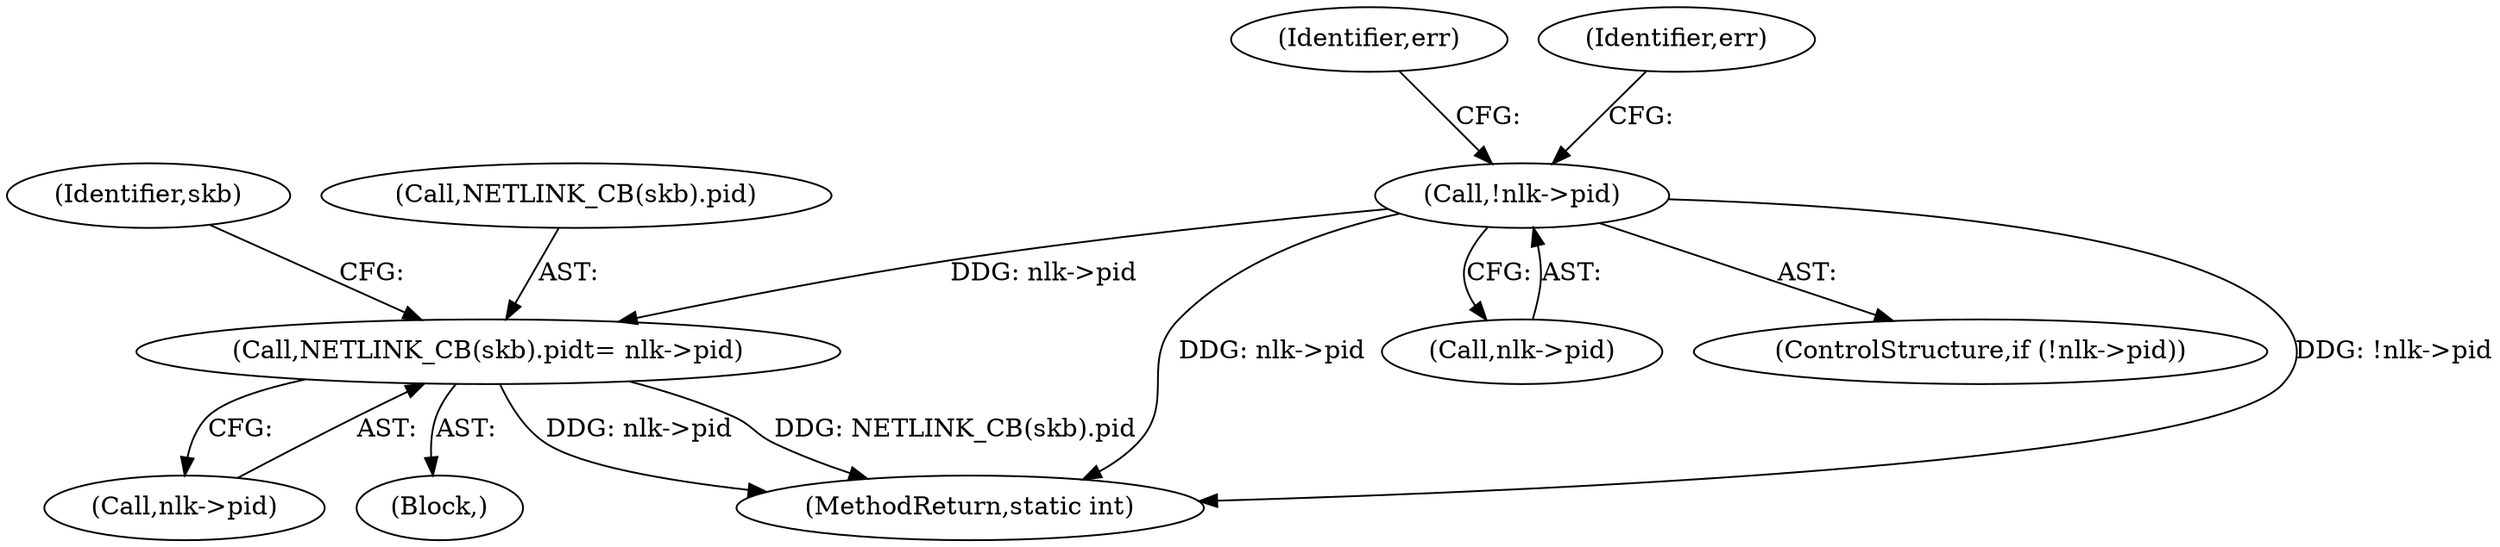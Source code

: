 digraph "0_linux_20e1db19db5d6b9e4e83021595eab0dc8f107bef_0@pointer" {
"1000223" [label="(Call,!nlk->pid)"];
"1000262" [label="(Call,NETLINK_CB(skb).pid\t= nlk->pid)"];
"1000262" [label="(Call,NETLINK_CB(skb).pid\t= nlk->pid)"];
"1000229" [label="(Identifier,err)"];
"1000236" [label="(Identifier,err)"];
"1000273" [label="(Identifier,skb)"];
"1000223" [label="(Call,!nlk->pid)"];
"1000347" [label="(MethodReturn,static int)"];
"1000267" [label="(Call,nlk->pid)"];
"1000224" [label="(Call,nlk->pid)"];
"1000222" [label="(ControlStructure,if (!nlk->pid))"];
"1000105" [label="(Block,)"];
"1000263" [label="(Call,NETLINK_CB(skb).pid)"];
"1000223" -> "1000222"  [label="AST: "];
"1000223" -> "1000224"  [label="CFG: "];
"1000224" -> "1000223"  [label="AST: "];
"1000229" -> "1000223"  [label="CFG: "];
"1000236" -> "1000223"  [label="CFG: "];
"1000223" -> "1000347"  [label="DDG: !nlk->pid"];
"1000223" -> "1000347"  [label="DDG: nlk->pid"];
"1000223" -> "1000262"  [label="DDG: nlk->pid"];
"1000262" -> "1000105"  [label="AST: "];
"1000262" -> "1000267"  [label="CFG: "];
"1000263" -> "1000262"  [label="AST: "];
"1000267" -> "1000262"  [label="AST: "];
"1000273" -> "1000262"  [label="CFG: "];
"1000262" -> "1000347"  [label="DDG: nlk->pid"];
"1000262" -> "1000347"  [label="DDG: NETLINK_CB(skb).pid"];
}
